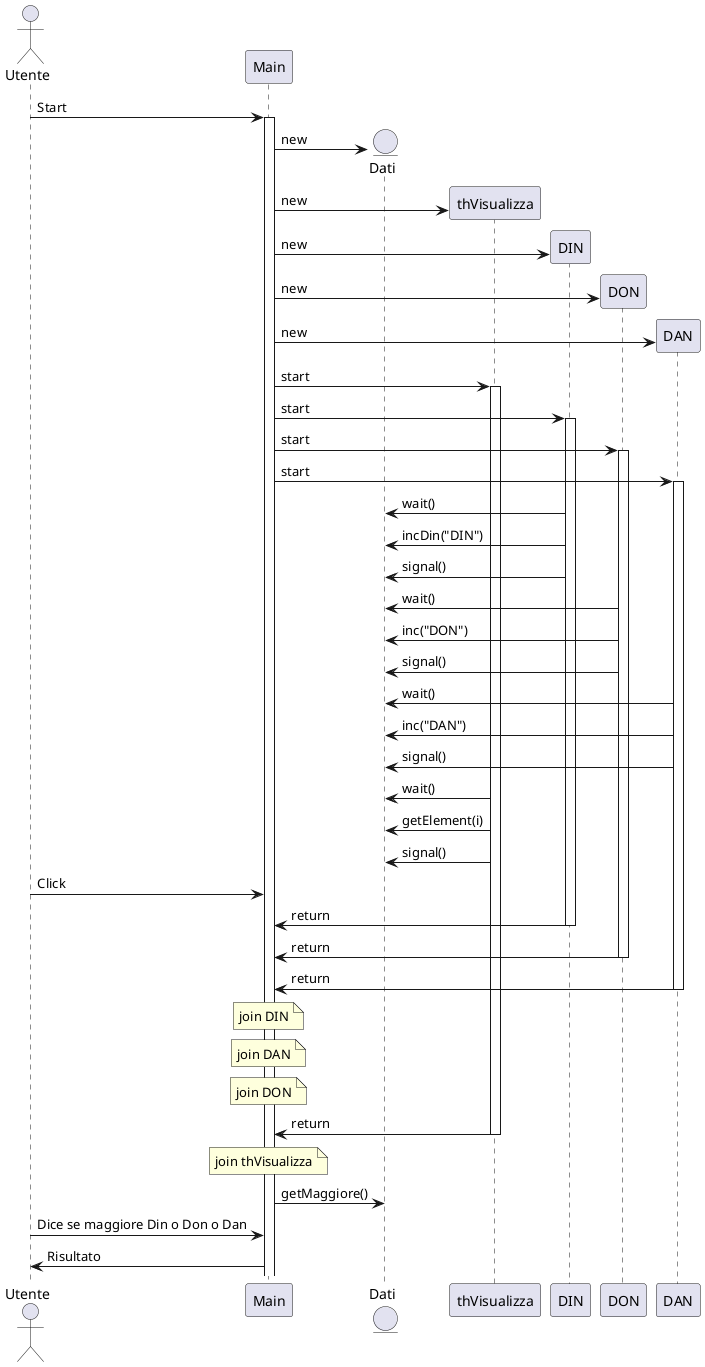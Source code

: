 @startuml
actor Utente


participant Main
entity  Dati
participant thVisualizza
participant DIN
participant DON
participant DAN


Utente -> Main ++ : Start
Main -> Dati**:new
Main -> thVisualizza**:new
Main -> DIN**:new
Main -> DON**:new
Main -> DAN**:new


Main -> thVisualizza ++: start
Main -> DIN ++: start
Main -> DON ++: start
Main -> DAN ++: start

DIN->Dati:wait()
DIN->Dati:incDin("DIN")
DIN->Dati:signal()

DON->Dati:wait()
DON->Dati:inc("DON")
DON->Dati:signal()

DAN->Dati:wait()
DAN->Dati:inc("DAN")
DAN->Dati:signal()


thVisualizza->Dati:wait()
thVisualizza->Dati:getElement(i)
thVisualizza->Dati:signal()

Utente -> Main: Click


DIN->Main--:return
DON->Main--:return
DAN->Main--:return
note over Main : join DIN
note over Main : join DAN
note over Main : join DON

thVisualizza->Main--:return
note over Main : join thVisualizza

Main -> Dati:getMaggiore()
Utente -> Main: Dice se maggiore Din o Don o Dan

Main -> Utente:Risultato
@enduml